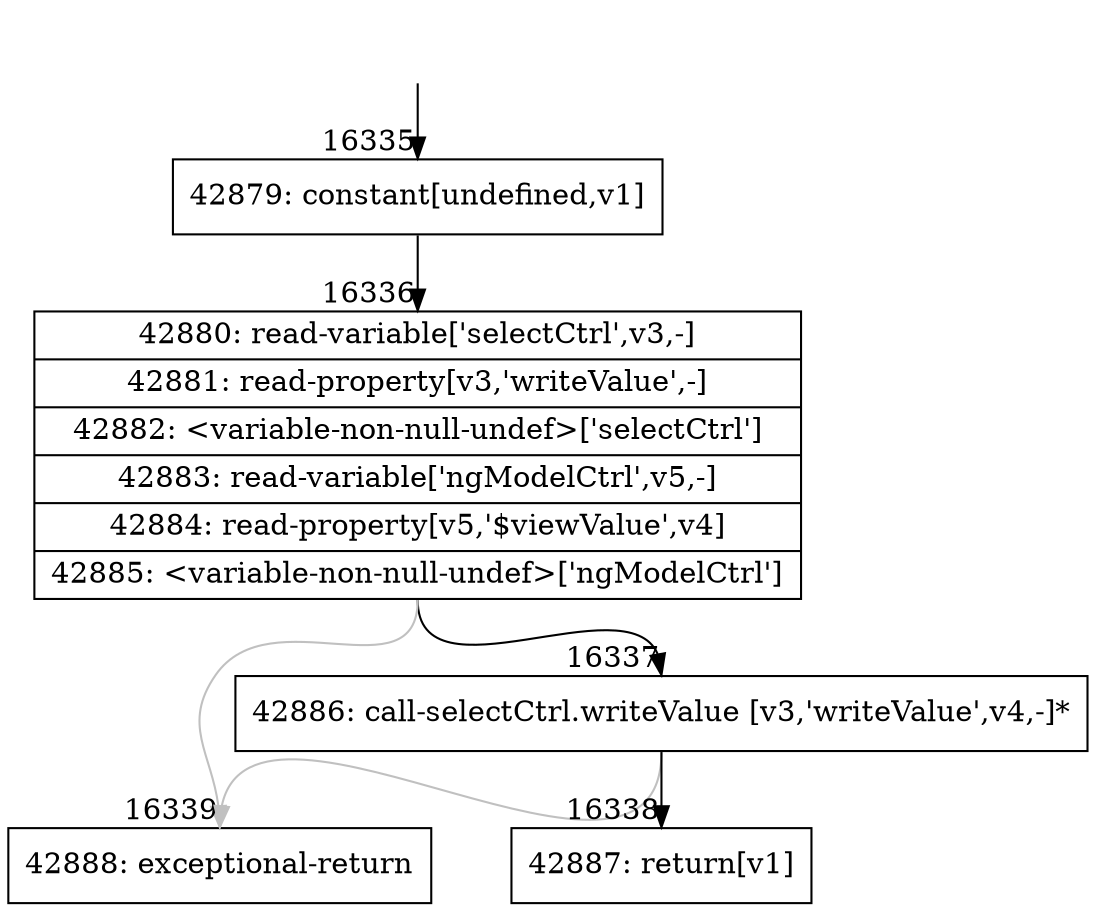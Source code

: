 digraph {
rankdir="TD"
BB_entry1318[shape=none,label=""];
BB_entry1318 -> BB16335 [tailport=s, headport=n, headlabel="    16335"]
BB16335 [shape=record label="{42879: constant[undefined,v1]}" ] 
BB16335 -> BB16336 [tailport=s, headport=n, headlabel="      16336"]
BB16336 [shape=record label="{42880: read-variable['selectCtrl',v3,-]|42881: read-property[v3,'writeValue',-]|42882: \<variable-non-null-undef\>['selectCtrl']|42883: read-variable['ngModelCtrl',v5,-]|42884: read-property[v5,'$viewValue',v4]|42885: \<variable-non-null-undef\>['ngModelCtrl']}" ] 
BB16336 -> BB16337 [tailport=s, headport=n, headlabel="      16337"]
BB16336 -> BB16339 [tailport=s, headport=n, color=gray, headlabel="      16339"]
BB16337 [shape=record label="{42886: call-selectCtrl.writeValue [v3,'writeValue',v4,-]*}" ] 
BB16337 -> BB16338 [tailport=s, headport=n, headlabel="      16338"]
BB16337 -> BB16339 [tailport=s, headport=n, color=gray]
BB16338 [shape=record label="{42887: return[v1]}" ] 
BB16339 [shape=record label="{42888: exceptional-return}" ] 
//#$~ 28126
}
